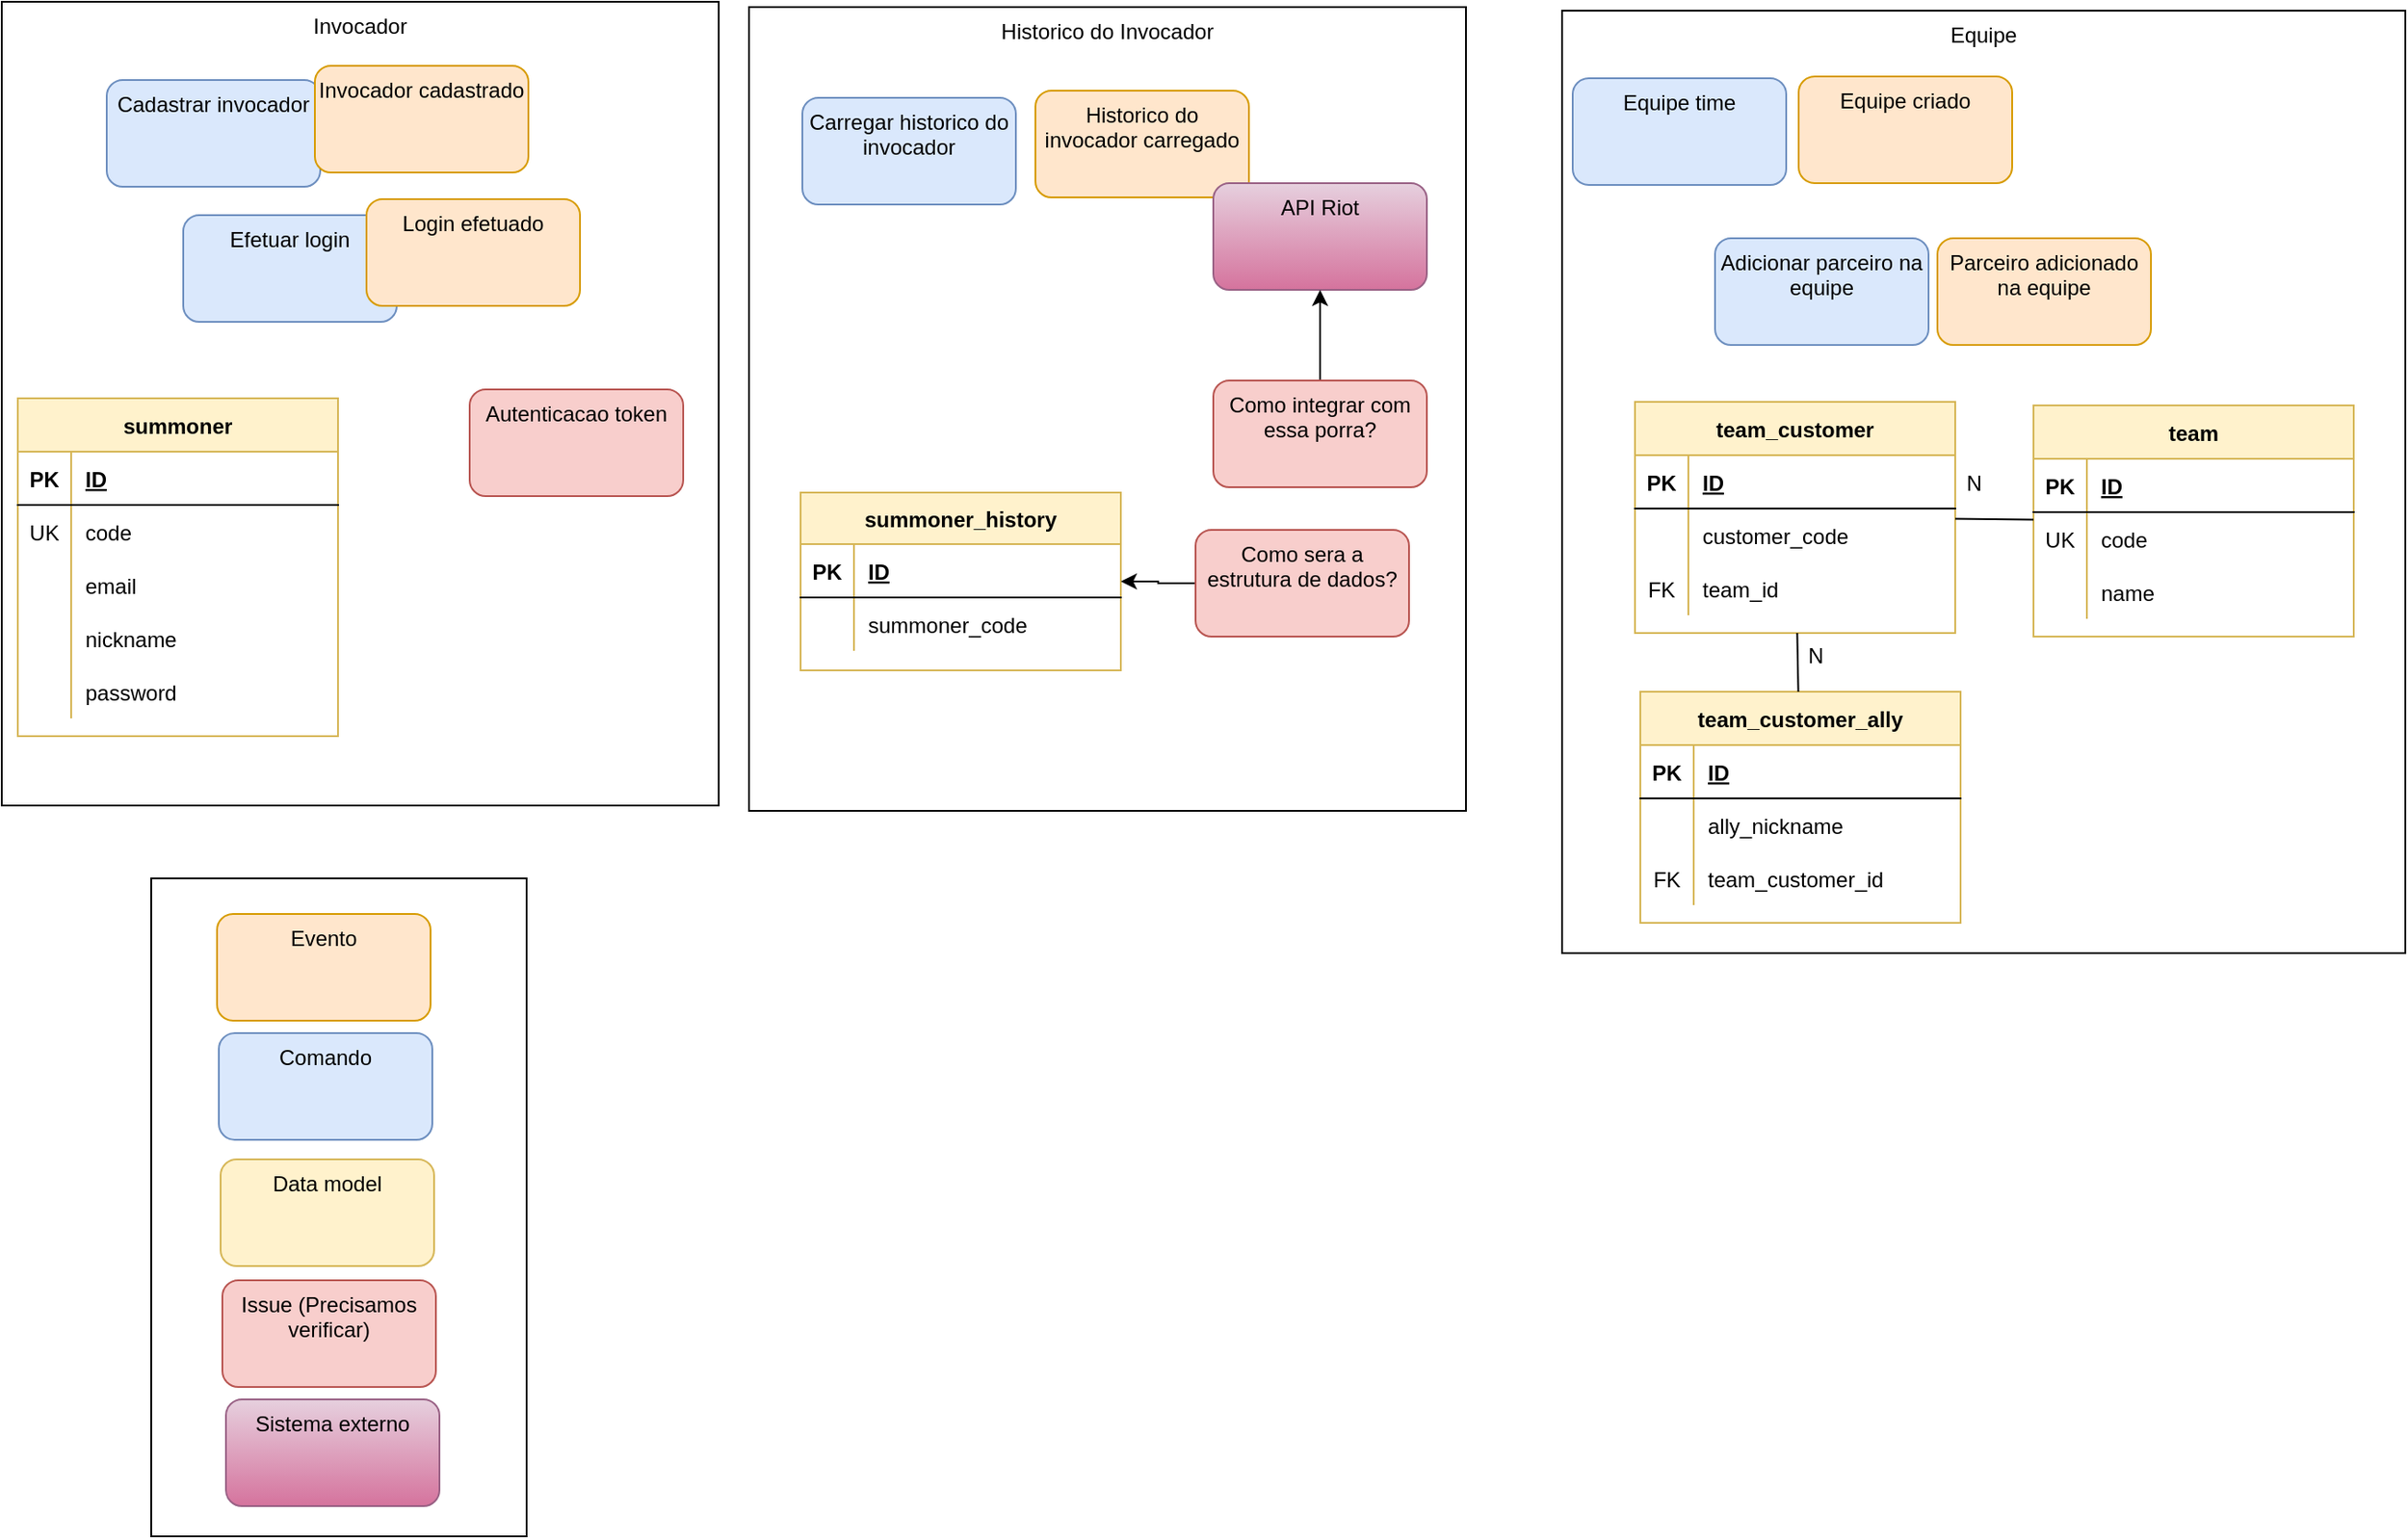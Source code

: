 <mxfile version="20.2.8" type="device"><diagram id="fuOB0RK8puCPeM9fuhlu" name="Page-2"><mxGraphModel dx="2148" dy="878" grid="0" gridSize="10" guides="0" tooltips="1" connect="1" arrows="1" fold="1" page="0" pageScale="1" pageWidth="850" pageHeight="1100" math="0" shadow="0"><root><mxCell id="0"/><mxCell id="1" parent="0"/><mxCell id="wDsjYAhXrIZ8qBPJr5Ip-6" value="" style="rounded=0;whiteSpace=wrap;html=1;" vertex="1" parent="1"><mxGeometry x="-392" y="577" width="211" height="370" as="geometry"/></mxCell><mxCell id="WxqtdlrG225qBB1HrDqX-15" value="Equipe" style="rounded=0;whiteSpace=wrap;html=1;verticalAlign=top;" parent="1" vertex="1"><mxGeometry x="401" y="89" width="474" height="530" as="geometry"/></mxCell><mxCell id="WxqtdlrG225qBB1HrDqX-14" value="Invocador" style="rounded=0;whiteSpace=wrap;html=1;verticalAlign=top;" parent="1" vertex="1"><mxGeometry x="-476" y="84" width="403" height="452" as="geometry"/></mxCell><mxCell id="lqE-0vgWLqab7TCHvF5K-7" value="Cadastrar invocador" style="rounded=1;whiteSpace=wrap;html=1;fillColor=#dae8fc;strokeColor=#6c8ebf;align=center;verticalAlign=top;" parent="1" vertex="1"><mxGeometry x="-417" y="128" width="120" height="60" as="geometry"/></mxCell><mxCell id="WxqtdlrG225qBB1HrDqX-1" value="summoner" style="shape=table;startSize=30;container=1;collapsible=1;childLayout=tableLayout;fixedRows=1;rowLines=0;fontStyle=1;align=center;resizeLast=1;fillColor=#fff2cc;strokeColor=#d6b656;" parent="1" vertex="1"><mxGeometry x="-467" y="307" width="180" height="190" as="geometry"/></mxCell><mxCell id="WxqtdlrG225qBB1HrDqX-2" value="" style="shape=tableRow;horizontal=0;startSize=0;swimlaneHead=0;swimlaneBody=0;fillColor=none;collapsible=0;dropTarget=0;points=[[0,0.5],[1,0.5]];portConstraint=eastwest;top=0;left=0;right=0;bottom=1;" parent="WxqtdlrG225qBB1HrDqX-1" vertex="1"><mxGeometry y="30" width="180" height="30" as="geometry"/></mxCell><mxCell id="WxqtdlrG225qBB1HrDqX-3" value="PK" style="shape=partialRectangle;connectable=0;fillColor=none;top=0;left=0;bottom=0;right=0;fontStyle=1;overflow=hidden;" parent="WxqtdlrG225qBB1HrDqX-2" vertex="1"><mxGeometry width="30" height="30" as="geometry"><mxRectangle width="30" height="30" as="alternateBounds"/></mxGeometry></mxCell><mxCell id="WxqtdlrG225qBB1HrDqX-4" value="ID" style="shape=partialRectangle;connectable=0;fillColor=none;top=0;left=0;bottom=0;right=0;align=left;spacingLeft=6;fontStyle=5;overflow=hidden;" parent="WxqtdlrG225qBB1HrDqX-2" vertex="1"><mxGeometry x="30" width="150" height="30" as="geometry"><mxRectangle width="150" height="30" as="alternateBounds"/></mxGeometry></mxCell><mxCell id="WxqtdlrG225qBB1HrDqX-5" value="" style="shape=tableRow;horizontal=0;startSize=0;swimlaneHead=0;swimlaneBody=0;fillColor=none;collapsible=0;dropTarget=0;points=[[0,0.5],[1,0.5]];portConstraint=eastwest;top=0;left=0;right=0;bottom=0;" parent="WxqtdlrG225qBB1HrDqX-1" vertex="1"><mxGeometry y="60" width="180" height="30" as="geometry"/></mxCell><mxCell id="WxqtdlrG225qBB1HrDqX-6" value="UK" style="shape=partialRectangle;connectable=0;fillColor=none;top=0;left=0;bottom=0;right=0;editable=1;overflow=hidden;" parent="WxqtdlrG225qBB1HrDqX-5" vertex="1"><mxGeometry width="30" height="30" as="geometry"><mxRectangle width="30" height="30" as="alternateBounds"/></mxGeometry></mxCell><mxCell id="WxqtdlrG225qBB1HrDqX-7" value="code" style="shape=partialRectangle;connectable=0;fillColor=none;top=0;left=0;bottom=0;right=0;align=left;spacingLeft=6;overflow=hidden;" parent="WxqtdlrG225qBB1HrDqX-5" vertex="1"><mxGeometry x="30" width="150" height="30" as="geometry"><mxRectangle width="150" height="30" as="alternateBounds"/></mxGeometry></mxCell><mxCell id="WxqtdlrG225qBB1HrDqX-11" value="" style="shape=tableRow;horizontal=0;startSize=0;swimlaneHead=0;swimlaneBody=0;fillColor=none;collapsible=0;dropTarget=0;points=[[0,0.5],[1,0.5]];portConstraint=eastwest;top=0;left=0;right=0;bottom=0;" parent="WxqtdlrG225qBB1HrDqX-1" vertex="1"><mxGeometry y="90" width="180" height="30" as="geometry"/></mxCell><mxCell id="WxqtdlrG225qBB1HrDqX-12" value="" style="shape=partialRectangle;connectable=0;fillColor=none;top=0;left=0;bottom=0;right=0;editable=1;overflow=hidden;" parent="WxqtdlrG225qBB1HrDqX-11" vertex="1"><mxGeometry width="30" height="30" as="geometry"><mxRectangle width="30" height="30" as="alternateBounds"/></mxGeometry></mxCell><mxCell id="WxqtdlrG225qBB1HrDqX-13" value="email" style="shape=partialRectangle;connectable=0;fillColor=none;top=0;left=0;bottom=0;right=0;align=left;spacingLeft=6;overflow=hidden;" parent="WxqtdlrG225qBB1HrDqX-11" vertex="1"><mxGeometry x="30" width="150" height="30" as="geometry"><mxRectangle width="150" height="30" as="alternateBounds"/></mxGeometry></mxCell><mxCell id="Tfb75XHvsZNV0TmL4sE9-18" value="" style="shape=tableRow;horizontal=0;startSize=0;swimlaneHead=0;swimlaneBody=0;fillColor=none;collapsible=0;dropTarget=0;points=[[0,0.5],[1,0.5]];portConstraint=eastwest;top=0;left=0;right=0;bottom=0;" parent="WxqtdlrG225qBB1HrDqX-1" vertex="1"><mxGeometry y="120" width="180" height="30" as="geometry"/></mxCell><mxCell id="Tfb75XHvsZNV0TmL4sE9-19" value="" style="shape=partialRectangle;connectable=0;fillColor=none;top=0;left=0;bottom=0;right=0;editable=1;overflow=hidden;" parent="Tfb75XHvsZNV0TmL4sE9-18" vertex="1"><mxGeometry width="30" height="30" as="geometry"><mxRectangle width="30" height="30" as="alternateBounds"/></mxGeometry></mxCell><mxCell id="Tfb75XHvsZNV0TmL4sE9-20" value="nickname" style="shape=partialRectangle;connectable=0;fillColor=none;top=0;left=0;bottom=0;right=0;align=left;spacingLeft=6;overflow=hidden;" parent="Tfb75XHvsZNV0TmL4sE9-18" vertex="1"><mxGeometry x="30" width="150" height="30" as="geometry"><mxRectangle width="150" height="30" as="alternateBounds"/></mxGeometry></mxCell><mxCell id="Tfb75XHvsZNV0TmL4sE9-21" value="" style="shape=tableRow;horizontal=0;startSize=0;swimlaneHead=0;swimlaneBody=0;fillColor=none;collapsible=0;dropTarget=0;points=[[0,0.5],[1,0.5]];portConstraint=eastwest;top=0;left=0;right=0;bottom=0;" parent="WxqtdlrG225qBB1HrDqX-1" vertex="1"><mxGeometry y="150" width="180" height="30" as="geometry"/></mxCell><mxCell id="Tfb75XHvsZNV0TmL4sE9-22" value="" style="shape=partialRectangle;connectable=0;fillColor=none;top=0;left=0;bottom=0;right=0;editable=1;overflow=hidden;" parent="Tfb75XHvsZNV0TmL4sE9-21" vertex="1"><mxGeometry width="30" height="30" as="geometry"><mxRectangle width="30" height="30" as="alternateBounds"/></mxGeometry></mxCell><mxCell id="Tfb75XHvsZNV0TmL4sE9-23" value="password" style="shape=partialRectangle;connectable=0;fillColor=none;top=0;left=0;bottom=0;right=0;align=left;spacingLeft=6;overflow=hidden;" parent="Tfb75XHvsZNV0TmL4sE9-21" vertex="1"><mxGeometry x="30" width="150" height="30" as="geometry"><mxRectangle width="150" height="30" as="alternateBounds"/></mxGeometry></mxCell><mxCell id="WxqtdlrG225qBB1HrDqX-18" value="Invocador cadastrado" style="rounded=1;whiteSpace=wrap;html=1;fillColor=#ffe6cc;strokeColor=#d79b00;align=center;verticalAlign=top;" parent="1" vertex="1"><mxGeometry x="-300" y="120" width="120" height="60" as="geometry"/></mxCell><mxCell id="WxqtdlrG225qBB1HrDqX-21" value="Equipe&amp;nbsp;time" style="rounded=1;whiteSpace=wrap;html=1;fillColor=#dae8fc;strokeColor=#6c8ebf;align=center;verticalAlign=top;" parent="1" vertex="1"><mxGeometry x="407" y="127" width="120" height="60" as="geometry"/></mxCell><mxCell id="WxqtdlrG225qBB1HrDqX-22" value="Equipe criado" style="rounded=1;whiteSpace=wrap;html=1;fillColor=#ffe6cc;strokeColor=#d79b00;align=center;verticalAlign=top;" parent="1" vertex="1"><mxGeometry x="534" y="126" width="120" height="60" as="geometry"/></mxCell><mxCell id="WxqtdlrG225qBB1HrDqX-23" value="Parceiro adicionado na equipe" style="rounded=1;whiteSpace=wrap;html=1;fillColor=#ffe6cc;strokeColor=#d79b00;align=center;verticalAlign=top;" parent="1" vertex="1"><mxGeometry x="612" y="217" width="120" height="60" as="geometry"/></mxCell><mxCell id="WxqtdlrG225qBB1HrDqX-24" value="Adicionar parceiro na equipe" style="rounded=1;whiteSpace=wrap;html=1;fillColor=#dae8fc;strokeColor=#6c8ebf;align=center;verticalAlign=top;" parent="1" vertex="1"><mxGeometry x="487" y="217" width="120" height="60" as="geometry"/></mxCell><mxCell id="aje207porROWYvs6cq8u-1" value="team" style="shape=table;startSize=30;container=1;collapsible=1;childLayout=tableLayout;fixedRows=1;rowLines=0;fontStyle=1;align=center;resizeLast=1;fillColor=#fff2cc;strokeColor=#d6b656;" parent="1" vertex="1"><mxGeometry x="666" y="311" width="180" height="130" as="geometry"/></mxCell><mxCell id="aje207porROWYvs6cq8u-2" value="" style="shape=tableRow;horizontal=0;startSize=0;swimlaneHead=0;swimlaneBody=0;fillColor=none;collapsible=0;dropTarget=0;points=[[0,0.5],[1,0.5]];portConstraint=eastwest;top=0;left=0;right=0;bottom=1;" parent="aje207porROWYvs6cq8u-1" vertex="1"><mxGeometry y="30" width="180" height="30" as="geometry"/></mxCell><mxCell id="aje207porROWYvs6cq8u-3" value="PK" style="shape=partialRectangle;connectable=0;fillColor=none;top=0;left=0;bottom=0;right=0;fontStyle=1;overflow=hidden;" parent="aje207porROWYvs6cq8u-2" vertex="1"><mxGeometry width="30" height="30" as="geometry"><mxRectangle width="30" height="30" as="alternateBounds"/></mxGeometry></mxCell><mxCell id="aje207porROWYvs6cq8u-4" value="ID" style="shape=partialRectangle;connectable=0;fillColor=none;top=0;left=0;bottom=0;right=0;align=left;spacingLeft=6;fontStyle=5;overflow=hidden;" parent="aje207porROWYvs6cq8u-2" vertex="1"><mxGeometry x="30" width="150" height="30" as="geometry"><mxRectangle width="150" height="30" as="alternateBounds"/></mxGeometry></mxCell><mxCell id="aje207porROWYvs6cq8u-5" value="" style="shape=tableRow;horizontal=0;startSize=0;swimlaneHead=0;swimlaneBody=0;fillColor=none;collapsible=0;dropTarget=0;points=[[0,0.5],[1,0.5]];portConstraint=eastwest;top=0;left=0;right=0;bottom=0;" parent="aje207porROWYvs6cq8u-1" vertex="1"><mxGeometry y="60" width="180" height="30" as="geometry"/></mxCell><mxCell id="aje207porROWYvs6cq8u-6" value="UK" style="shape=partialRectangle;connectable=0;fillColor=none;top=0;left=0;bottom=0;right=0;editable=1;overflow=hidden;" parent="aje207porROWYvs6cq8u-5" vertex="1"><mxGeometry width="30" height="30" as="geometry"><mxRectangle width="30" height="30" as="alternateBounds"/></mxGeometry></mxCell><mxCell id="aje207porROWYvs6cq8u-7" value="code" style="shape=partialRectangle;connectable=0;fillColor=none;top=0;left=0;bottom=0;right=0;align=left;spacingLeft=6;overflow=hidden;" parent="aje207porROWYvs6cq8u-5" vertex="1"><mxGeometry x="30" width="150" height="30" as="geometry"><mxRectangle width="150" height="30" as="alternateBounds"/></mxGeometry></mxCell><mxCell id="aje207porROWYvs6cq8u-8" value="" style="shape=tableRow;horizontal=0;startSize=0;swimlaneHead=0;swimlaneBody=0;fillColor=none;collapsible=0;dropTarget=0;points=[[0,0.5],[1,0.5]];portConstraint=eastwest;top=0;left=0;right=0;bottom=0;" parent="aje207porROWYvs6cq8u-1" vertex="1"><mxGeometry y="90" width="180" height="30" as="geometry"/></mxCell><mxCell id="aje207porROWYvs6cq8u-9" value="" style="shape=partialRectangle;connectable=0;fillColor=none;top=0;left=0;bottom=0;right=0;editable=1;overflow=hidden;" parent="aje207porROWYvs6cq8u-8" vertex="1"><mxGeometry width="30" height="30" as="geometry"><mxRectangle width="30" height="30" as="alternateBounds"/></mxGeometry></mxCell><mxCell id="aje207porROWYvs6cq8u-10" value="name" style="shape=partialRectangle;connectable=0;fillColor=none;top=0;left=0;bottom=0;right=0;align=left;spacingLeft=6;overflow=hidden;" parent="aje207porROWYvs6cq8u-8" vertex="1"><mxGeometry x="30" width="150" height="30" as="geometry"><mxRectangle width="150" height="30" as="alternateBounds"/></mxGeometry></mxCell><mxCell id="aje207porROWYvs6cq8u-11" value="team_customer" style="shape=table;startSize=30;container=1;collapsible=1;childLayout=tableLayout;fixedRows=1;rowLines=0;fontStyle=1;align=center;resizeLast=1;fillColor=#fff2cc;strokeColor=#d6b656;" parent="1" vertex="1"><mxGeometry x="442" y="309" width="180" height="130" as="geometry"/></mxCell><mxCell id="aje207porROWYvs6cq8u-12" value="" style="shape=tableRow;horizontal=0;startSize=0;swimlaneHead=0;swimlaneBody=0;fillColor=none;collapsible=0;dropTarget=0;points=[[0,0.5],[1,0.5]];portConstraint=eastwest;top=0;left=0;right=0;bottom=1;" parent="aje207porROWYvs6cq8u-11" vertex="1"><mxGeometry y="30" width="180" height="30" as="geometry"/></mxCell><mxCell id="aje207porROWYvs6cq8u-13" value="PK" style="shape=partialRectangle;connectable=0;fillColor=none;top=0;left=0;bottom=0;right=0;fontStyle=1;overflow=hidden;" parent="aje207porROWYvs6cq8u-12" vertex="1"><mxGeometry width="30" height="30" as="geometry"><mxRectangle width="30" height="30" as="alternateBounds"/></mxGeometry></mxCell><mxCell id="aje207porROWYvs6cq8u-14" value="ID" style="shape=partialRectangle;connectable=0;fillColor=none;top=0;left=0;bottom=0;right=0;align=left;spacingLeft=6;fontStyle=5;overflow=hidden;" parent="aje207porROWYvs6cq8u-12" vertex="1"><mxGeometry x="30" width="150" height="30" as="geometry"><mxRectangle width="150" height="30" as="alternateBounds"/></mxGeometry></mxCell><mxCell id="aje207porROWYvs6cq8u-15" value="" style="shape=tableRow;horizontal=0;startSize=0;swimlaneHead=0;swimlaneBody=0;fillColor=none;collapsible=0;dropTarget=0;points=[[0,0.5],[1,0.5]];portConstraint=eastwest;top=0;left=0;right=0;bottom=0;" parent="aje207porROWYvs6cq8u-11" vertex="1"><mxGeometry y="60" width="180" height="30" as="geometry"/></mxCell><mxCell id="aje207porROWYvs6cq8u-16" value="" style="shape=partialRectangle;connectable=0;fillColor=none;top=0;left=0;bottom=0;right=0;editable=1;overflow=hidden;" parent="aje207porROWYvs6cq8u-15" vertex="1"><mxGeometry width="30" height="30" as="geometry"><mxRectangle width="30" height="30" as="alternateBounds"/></mxGeometry></mxCell><mxCell id="aje207porROWYvs6cq8u-17" value="customer_code" style="shape=partialRectangle;connectable=0;fillColor=none;top=0;left=0;bottom=0;right=0;align=left;spacingLeft=6;overflow=hidden;" parent="aje207porROWYvs6cq8u-15" vertex="1"><mxGeometry x="30" width="150" height="30" as="geometry"><mxRectangle width="150" height="30" as="alternateBounds"/></mxGeometry></mxCell><mxCell id="aje207porROWYvs6cq8u-18" value="" style="shape=tableRow;horizontal=0;startSize=0;swimlaneHead=0;swimlaneBody=0;fillColor=none;collapsible=0;dropTarget=0;points=[[0,0.5],[1,0.5]];portConstraint=eastwest;top=0;left=0;right=0;bottom=0;" parent="aje207porROWYvs6cq8u-11" vertex="1"><mxGeometry y="90" width="180" height="30" as="geometry"/></mxCell><mxCell id="aje207porROWYvs6cq8u-19" value="FK" style="shape=partialRectangle;connectable=0;fillColor=none;top=0;left=0;bottom=0;right=0;editable=1;overflow=hidden;" parent="aje207porROWYvs6cq8u-18" vertex="1"><mxGeometry width="30" height="30" as="geometry"><mxRectangle width="30" height="30" as="alternateBounds"/></mxGeometry></mxCell><mxCell id="aje207porROWYvs6cq8u-20" value="team_id" style="shape=partialRectangle;connectable=0;fillColor=none;top=0;left=0;bottom=0;right=0;align=left;spacingLeft=6;overflow=hidden;" parent="aje207porROWYvs6cq8u-18" vertex="1"><mxGeometry x="30" width="150" height="30" as="geometry"><mxRectangle width="150" height="30" as="alternateBounds"/></mxGeometry></mxCell><mxCell id="Tfb75XHvsZNV0TmL4sE9-1" value="" style="endArrow=none;html=1;rounded=0;" parent="1" source="aje207porROWYvs6cq8u-1" target="aje207porROWYvs6cq8u-11" edge="1"><mxGeometry relative="1" as="geometry"><mxPoint x="731.237" y="449" as="sourcePoint"/><mxPoint x="589" y="555.56" as="targetPoint"/></mxGeometry></mxCell><mxCell id="Tfb75XHvsZNV0TmL4sE9-2" value="N" style="resizable=0;html=1;align=right;verticalAlign=bottom;" parent="Tfb75XHvsZNV0TmL4sE9-1" connectable="0" vertex="1"><mxGeometry x="1" relative="1" as="geometry"><mxPoint x="15" y="-11" as="offset"/></mxGeometry></mxCell><mxCell id="Tfb75XHvsZNV0TmL4sE9-3" value="team_customer_ally" style="shape=table;startSize=30;container=1;collapsible=1;childLayout=tableLayout;fixedRows=1;rowLines=0;fontStyle=1;align=center;resizeLast=1;fillColor=#fff2cc;strokeColor=#d6b656;" parent="1" vertex="1"><mxGeometry x="445" y="472" width="180" height="130" as="geometry"/></mxCell><mxCell id="Tfb75XHvsZNV0TmL4sE9-4" value="" style="shape=tableRow;horizontal=0;startSize=0;swimlaneHead=0;swimlaneBody=0;fillColor=none;collapsible=0;dropTarget=0;points=[[0,0.5],[1,0.5]];portConstraint=eastwest;top=0;left=0;right=0;bottom=1;" parent="Tfb75XHvsZNV0TmL4sE9-3" vertex="1"><mxGeometry y="30" width="180" height="30" as="geometry"/></mxCell><mxCell id="Tfb75XHvsZNV0TmL4sE9-5" value="PK" style="shape=partialRectangle;connectable=0;fillColor=none;top=0;left=0;bottom=0;right=0;fontStyle=1;overflow=hidden;" parent="Tfb75XHvsZNV0TmL4sE9-4" vertex="1"><mxGeometry width="30" height="30" as="geometry"><mxRectangle width="30" height="30" as="alternateBounds"/></mxGeometry></mxCell><mxCell id="Tfb75XHvsZNV0TmL4sE9-6" value="ID" style="shape=partialRectangle;connectable=0;fillColor=none;top=0;left=0;bottom=0;right=0;align=left;spacingLeft=6;fontStyle=5;overflow=hidden;" parent="Tfb75XHvsZNV0TmL4sE9-4" vertex="1"><mxGeometry x="30" width="150" height="30" as="geometry"><mxRectangle width="150" height="30" as="alternateBounds"/></mxGeometry></mxCell><mxCell id="Tfb75XHvsZNV0TmL4sE9-7" value="" style="shape=tableRow;horizontal=0;startSize=0;swimlaneHead=0;swimlaneBody=0;fillColor=none;collapsible=0;dropTarget=0;points=[[0,0.5],[1,0.5]];portConstraint=eastwest;top=0;left=0;right=0;bottom=0;" parent="Tfb75XHvsZNV0TmL4sE9-3" vertex="1"><mxGeometry y="60" width="180" height="30" as="geometry"/></mxCell><mxCell id="Tfb75XHvsZNV0TmL4sE9-8" value="" style="shape=partialRectangle;connectable=0;fillColor=none;top=0;left=0;bottom=0;right=0;editable=1;overflow=hidden;" parent="Tfb75XHvsZNV0TmL4sE9-7" vertex="1"><mxGeometry width="30" height="30" as="geometry"><mxRectangle width="30" height="30" as="alternateBounds"/></mxGeometry></mxCell><mxCell id="Tfb75XHvsZNV0TmL4sE9-9" value="ally_nickname" style="shape=partialRectangle;connectable=0;fillColor=none;top=0;left=0;bottom=0;right=0;align=left;spacingLeft=6;overflow=hidden;" parent="Tfb75XHvsZNV0TmL4sE9-7" vertex="1"><mxGeometry x="30" width="150" height="30" as="geometry"><mxRectangle width="150" height="30" as="alternateBounds"/></mxGeometry></mxCell><mxCell id="Tfb75XHvsZNV0TmL4sE9-10" value="" style="shape=tableRow;horizontal=0;startSize=0;swimlaneHead=0;swimlaneBody=0;fillColor=none;collapsible=0;dropTarget=0;points=[[0,0.5],[1,0.5]];portConstraint=eastwest;top=0;left=0;right=0;bottom=0;" parent="Tfb75XHvsZNV0TmL4sE9-3" vertex="1"><mxGeometry y="90" width="180" height="30" as="geometry"/></mxCell><mxCell id="Tfb75XHvsZNV0TmL4sE9-11" value="FK" style="shape=partialRectangle;connectable=0;fillColor=none;top=0;left=0;bottom=0;right=0;editable=1;overflow=hidden;" parent="Tfb75XHvsZNV0TmL4sE9-10" vertex="1"><mxGeometry width="30" height="30" as="geometry"><mxRectangle width="30" height="30" as="alternateBounds"/></mxGeometry></mxCell><mxCell id="Tfb75XHvsZNV0TmL4sE9-12" value="team_customer_id" style="shape=partialRectangle;connectable=0;fillColor=none;top=0;left=0;bottom=0;right=0;align=left;spacingLeft=6;overflow=hidden;" parent="Tfb75XHvsZNV0TmL4sE9-10" vertex="1"><mxGeometry x="30" width="150" height="30" as="geometry"><mxRectangle width="150" height="30" as="alternateBounds"/></mxGeometry></mxCell><mxCell id="Tfb75XHvsZNV0TmL4sE9-13" value="" style="endArrow=none;html=1;rounded=0;" parent="1" source="aje207porROWYvs6cq8u-11" target="Tfb75XHvsZNV0TmL4sE9-3" edge="1"><mxGeometry relative="1" as="geometry"><mxPoint x="676" y="385.196" as="sourcePoint"/><mxPoint x="632.0" y="384.804" as="targetPoint"/></mxGeometry></mxCell><mxCell id="Tfb75XHvsZNV0TmL4sE9-14" value="N" style="resizable=0;html=1;align=right;verticalAlign=bottom;" parent="Tfb75XHvsZNV0TmL4sE9-13" connectable="0" vertex="1"><mxGeometry x="1" relative="1" as="geometry"><mxPoint x="15" y="-11" as="offset"/></mxGeometry></mxCell><mxCell id="Tfb75XHvsZNV0TmL4sE9-17" value="Efetuar login" style="rounded=1;whiteSpace=wrap;html=1;fillColor=#dae8fc;strokeColor=#6c8ebf;align=center;verticalAlign=top;" parent="1" vertex="1"><mxGeometry x="-374" y="204" width="120" height="60" as="geometry"/></mxCell><mxCell id="Tfb75XHvsZNV0TmL4sE9-15" value="Login efetuado" style="rounded=1;whiteSpace=wrap;html=1;fillColor=#ffe6cc;strokeColor=#d79b00;align=center;verticalAlign=top;" parent="1" vertex="1"><mxGeometry x="-271" y="195" width="120" height="60" as="geometry"/></mxCell><mxCell id="Tfb75XHvsZNV0TmL4sE9-40" value="Historico do Invocador" style="rounded=0;whiteSpace=wrap;html=1;verticalAlign=top;" parent="1" vertex="1"><mxGeometry x="-56" y="87" width="403" height="452" as="geometry"/></mxCell><mxCell id="Tfb75XHvsZNV0TmL4sE9-57" value="Historico do invocador carregado" style="rounded=1;whiteSpace=wrap;html=1;fillColor=#ffe6cc;strokeColor=#d79b00;align=center;verticalAlign=top;" parent="1" vertex="1"><mxGeometry x="105" y="134" width="120" height="60" as="geometry"/></mxCell><mxCell id="Tfb75XHvsZNV0TmL4sE9-58" value="Carregar historico do invocador" style="rounded=1;whiteSpace=wrap;html=1;fillColor=#dae8fc;strokeColor=#6c8ebf;align=center;verticalAlign=top;" parent="1" vertex="1"><mxGeometry x="-26" y="138" width="120" height="60" as="geometry"/></mxCell><mxCell id="Tfb75XHvsZNV0TmL4sE9-59" value="API Riot" style="rounded=1;whiteSpace=wrap;html=1;fillColor=#e6d0de;strokeColor=#996185;align=center;verticalAlign=top;gradientColor=#d5739d;" parent="1" vertex="1"><mxGeometry x="205" y="186" width="120" height="60" as="geometry"/></mxCell><mxCell id="Tfb75XHvsZNV0TmL4sE9-60" value="summoner_history" style="shape=table;startSize=29;container=1;collapsible=1;childLayout=tableLayout;fixedRows=1;rowLines=0;fontStyle=1;align=center;resizeLast=1;fillColor=#fff2cc;strokeColor=#d6b656;" parent="1" vertex="1"><mxGeometry x="-27" y="360" width="180" height="100" as="geometry"/></mxCell><mxCell id="Tfb75XHvsZNV0TmL4sE9-61" value="" style="shape=tableRow;horizontal=0;startSize=0;swimlaneHead=0;swimlaneBody=0;fillColor=none;collapsible=0;dropTarget=0;points=[[0,0.5],[1,0.5]];portConstraint=eastwest;top=0;left=0;right=0;bottom=1;" parent="Tfb75XHvsZNV0TmL4sE9-60" vertex="1"><mxGeometry y="29" width="180" height="30" as="geometry"/></mxCell><mxCell id="Tfb75XHvsZNV0TmL4sE9-62" value="PK" style="shape=partialRectangle;connectable=0;fillColor=none;top=0;left=0;bottom=0;right=0;fontStyle=1;overflow=hidden;" parent="Tfb75XHvsZNV0TmL4sE9-61" vertex="1"><mxGeometry width="30" height="30" as="geometry"><mxRectangle width="30" height="30" as="alternateBounds"/></mxGeometry></mxCell><mxCell id="Tfb75XHvsZNV0TmL4sE9-63" value="ID" style="shape=partialRectangle;connectable=0;fillColor=none;top=0;left=0;bottom=0;right=0;align=left;spacingLeft=6;fontStyle=5;overflow=hidden;" parent="Tfb75XHvsZNV0TmL4sE9-61" vertex="1"><mxGeometry x="30" width="150" height="30" as="geometry"><mxRectangle width="150" height="30" as="alternateBounds"/></mxGeometry></mxCell><mxCell id="Tfb75XHvsZNV0TmL4sE9-64" value="" style="shape=tableRow;horizontal=0;startSize=0;swimlaneHead=0;swimlaneBody=0;fillColor=none;collapsible=0;dropTarget=0;points=[[0,0.5],[1,0.5]];portConstraint=eastwest;top=0;left=0;right=0;bottom=0;" parent="Tfb75XHvsZNV0TmL4sE9-60" vertex="1"><mxGeometry y="59" width="180" height="30" as="geometry"/></mxCell><mxCell id="Tfb75XHvsZNV0TmL4sE9-65" value="" style="shape=partialRectangle;connectable=0;fillColor=none;top=0;left=0;bottom=0;right=0;editable=1;overflow=hidden;" parent="Tfb75XHvsZNV0TmL4sE9-64" vertex="1"><mxGeometry width="30" height="30" as="geometry"><mxRectangle width="30" height="30" as="alternateBounds"/></mxGeometry></mxCell><mxCell id="Tfb75XHvsZNV0TmL4sE9-66" value="summoner_code" style="shape=partialRectangle;connectable=0;fillColor=none;top=0;left=0;bottom=0;right=0;align=left;spacingLeft=6;overflow=hidden;" parent="Tfb75XHvsZNV0TmL4sE9-64" vertex="1"><mxGeometry x="30" width="150" height="30" as="geometry"><mxRectangle width="150" height="30" as="alternateBounds"/></mxGeometry></mxCell><mxCell id="Tfb75XHvsZNV0TmL4sE9-78" style="edgeStyle=orthogonalEdgeStyle;rounded=0;orthogonalLoop=1;jettySize=auto;html=1;" parent="1" source="Tfb75XHvsZNV0TmL4sE9-77" target="Tfb75XHvsZNV0TmL4sE9-59" edge="1"><mxGeometry relative="1" as="geometry"/></mxCell><mxCell id="Tfb75XHvsZNV0TmL4sE9-77" value="Como integrar com essa porra?" style="rounded=1;whiteSpace=wrap;html=1;fillColor=#f8cecc;strokeColor=#b85450;align=center;verticalAlign=top;" parent="1" vertex="1"><mxGeometry x="205" y="297" width="120" height="60" as="geometry"/></mxCell><mxCell id="U1t3fOJH4RVisz6jT03Q-1" value="Autenticacao token" style="rounded=1;whiteSpace=wrap;html=1;fillColor=#f8cecc;strokeColor=#b85450;align=center;verticalAlign=top;" parent="1" vertex="1"><mxGeometry x="-213" y="302" width="120" height="60" as="geometry"/></mxCell><mxCell id="wDsjYAhXrIZ8qBPJr5Ip-1" value="Evento" style="rounded=1;whiteSpace=wrap;html=1;fillColor=#ffe6cc;strokeColor=#d79b00;align=center;verticalAlign=top;" vertex="1" parent="1"><mxGeometry x="-355" y="597" width="120" height="60" as="geometry"/></mxCell><mxCell id="wDsjYAhXrIZ8qBPJr5Ip-2" value="Comando" style="rounded=1;whiteSpace=wrap;html=1;fillColor=#dae8fc;strokeColor=#6c8ebf;align=center;verticalAlign=top;" vertex="1" parent="1"><mxGeometry x="-354" y="664" width="120" height="60" as="geometry"/></mxCell><mxCell id="wDsjYAhXrIZ8qBPJr5Ip-3" value="Data model" style="rounded=1;whiteSpace=wrap;html=1;fillColor=#fff2cc;strokeColor=#d6b656;align=center;verticalAlign=top;" vertex="1" parent="1"><mxGeometry x="-353" y="735" width="120" height="60" as="geometry"/></mxCell><mxCell id="wDsjYAhXrIZ8qBPJr5Ip-4" value="Issue (Precisamos verificar)" style="rounded=1;whiteSpace=wrap;html=1;fillColor=#f8cecc;strokeColor=#b85450;align=center;verticalAlign=top;" vertex="1" parent="1"><mxGeometry x="-352" y="803" width="120" height="60" as="geometry"/></mxCell><mxCell id="wDsjYAhXrIZ8qBPJr5Ip-5" value="Sistema externo" style="rounded=1;whiteSpace=wrap;html=1;fillColor=#e6d0de;strokeColor=#996185;align=center;verticalAlign=top;gradientColor=#d5739d;" vertex="1" parent="1"><mxGeometry x="-350" y="870" width="120" height="60" as="geometry"/></mxCell><mxCell id="wDsjYAhXrIZ8qBPJr5Ip-8" style="edgeStyle=orthogonalEdgeStyle;rounded=0;orthogonalLoop=1;jettySize=auto;html=1;" edge="1" parent="1" source="wDsjYAhXrIZ8qBPJr5Ip-7" target="Tfb75XHvsZNV0TmL4sE9-60"><mxGeometry relative="1" as="geometry"/></mxCell><mxCell id="wDsjYAhXrIZ8qBPJr5Ip-7" value="Como sera a estrutura de dados?" style="rounded=1;whiteSpace=wrap;html=1;fillColor=#f8cecc;strokeColor=#b85450;align=center;verticalAlign=top;" vertex="1" parent="1"><mxGeometry x="195" y="381" width="120" height="60" as="geometry"/></mxCell></root></mxGraphModel></diagram></mxfile>